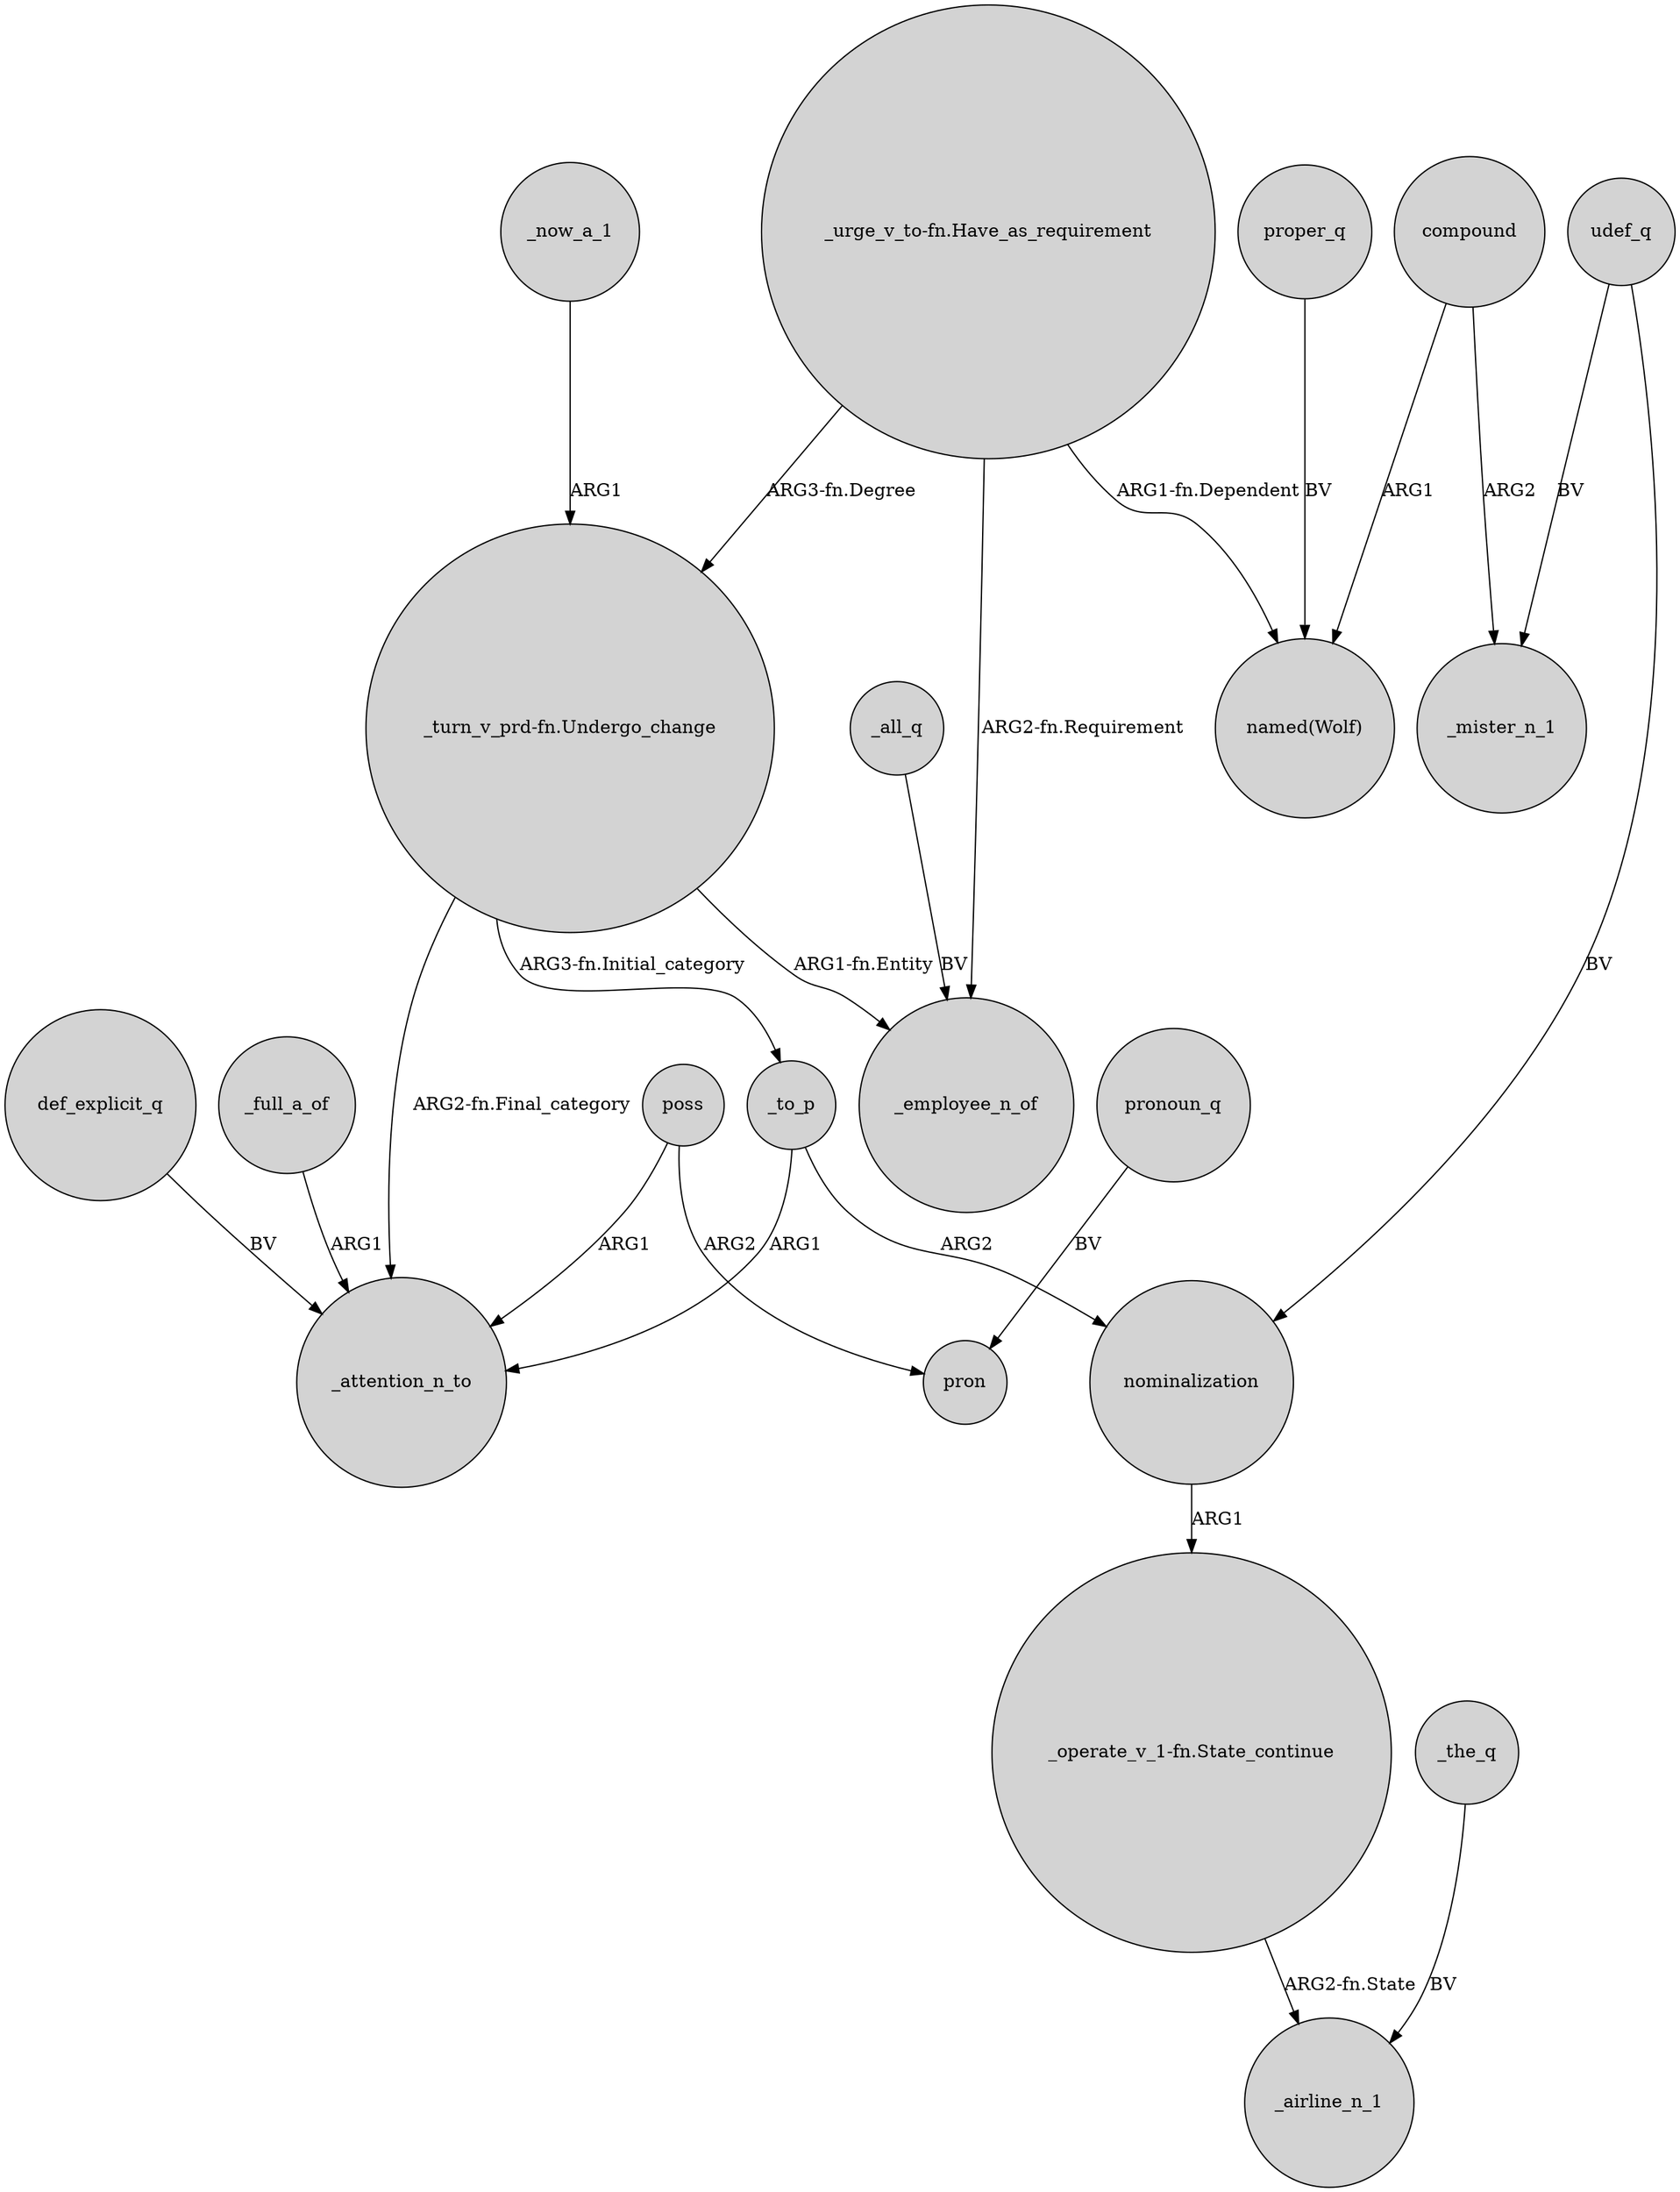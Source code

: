 digraph {
	node [shape=circle style=filled]
	poss -> _attention_n_to [label=ARG1]
	compound -> _mister_n_1 [label=ARG2]
	"_turn_v_prd-fn.Undergo_change" -> _attention_n_to [label="ARG2-fn.Final_category"]
	_now_a_1 -> "_turn_v_prd-fn.Undergo_change" [label=ARG1]
	udef_q -> nominalization [label=BV]
	compound -> "named(Wolf)" [label=ARG1]
	"_urge_v_to-fn.Have_as_requirement" -> _employee_n_of [label="ARG2-fn.Requirement"]
	"_urge_v_to-fn.Have_as_requirement" -> "named(Wolf)" [label="ARG1-fn.Dependent"]
	udef_q -> _mister_n_1 [label=BV]
	"_turn_v_prd-fn.Undergo_change" -> _employee_n_of [label="ARG1-fn.Entity"]
	_to_p -> nominalization [label=ARG2]
	pronoun_q -> pron [label=BV]
	poss -> pron [label=ARG2]
	proper_q -> "named(Wolf)" [label=BV]
	"_operate_v_1-fn.State_continue" -> _airline_n_1 [label="ARG2-fn.State"]
	_all_q -> _employee_n_of [label=BV]
	_the_q -> _airline_n_1 [label=BV]
	_to_p -> _attention_n_to [label=ARG1]
	"_urge_v_to-fn.Have_as_requirement" -> "_turn_v_prd-fn.Undergo_change" [label="ARG3-fn.Degree"]
	"_turn_v_prd-fn.Undergo_change" -> _to_p [label="ARG3-fn.Initial_category"]
	def_explicit_q -> _attention_n_to [label=BV]
	_full_a_of -> _attention_n_to [label=ARG1]
	nominalization -> "_operate_v_1-fn.State_continue" [label=ARG1]
}
